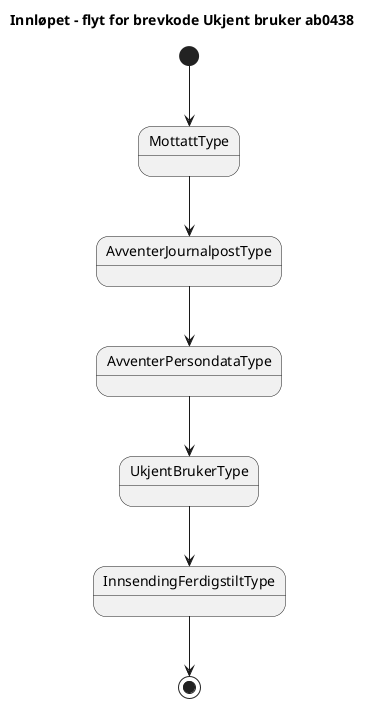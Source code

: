 @startuml
title 
Innløpet – flyt for brevkode Ukjent bruker ab0438
end title           
[*]-->MottattType 
MottattType --> AvventerJournalpostType
AvventerJournalpostType --> AvventerPersondataType
AvventerPersondataType --> UkjentBrukerType
UkjentBrukerType --> InnsendingFerdigstiltType
InnsendingFerdigstiltType--> [*]
@enduml